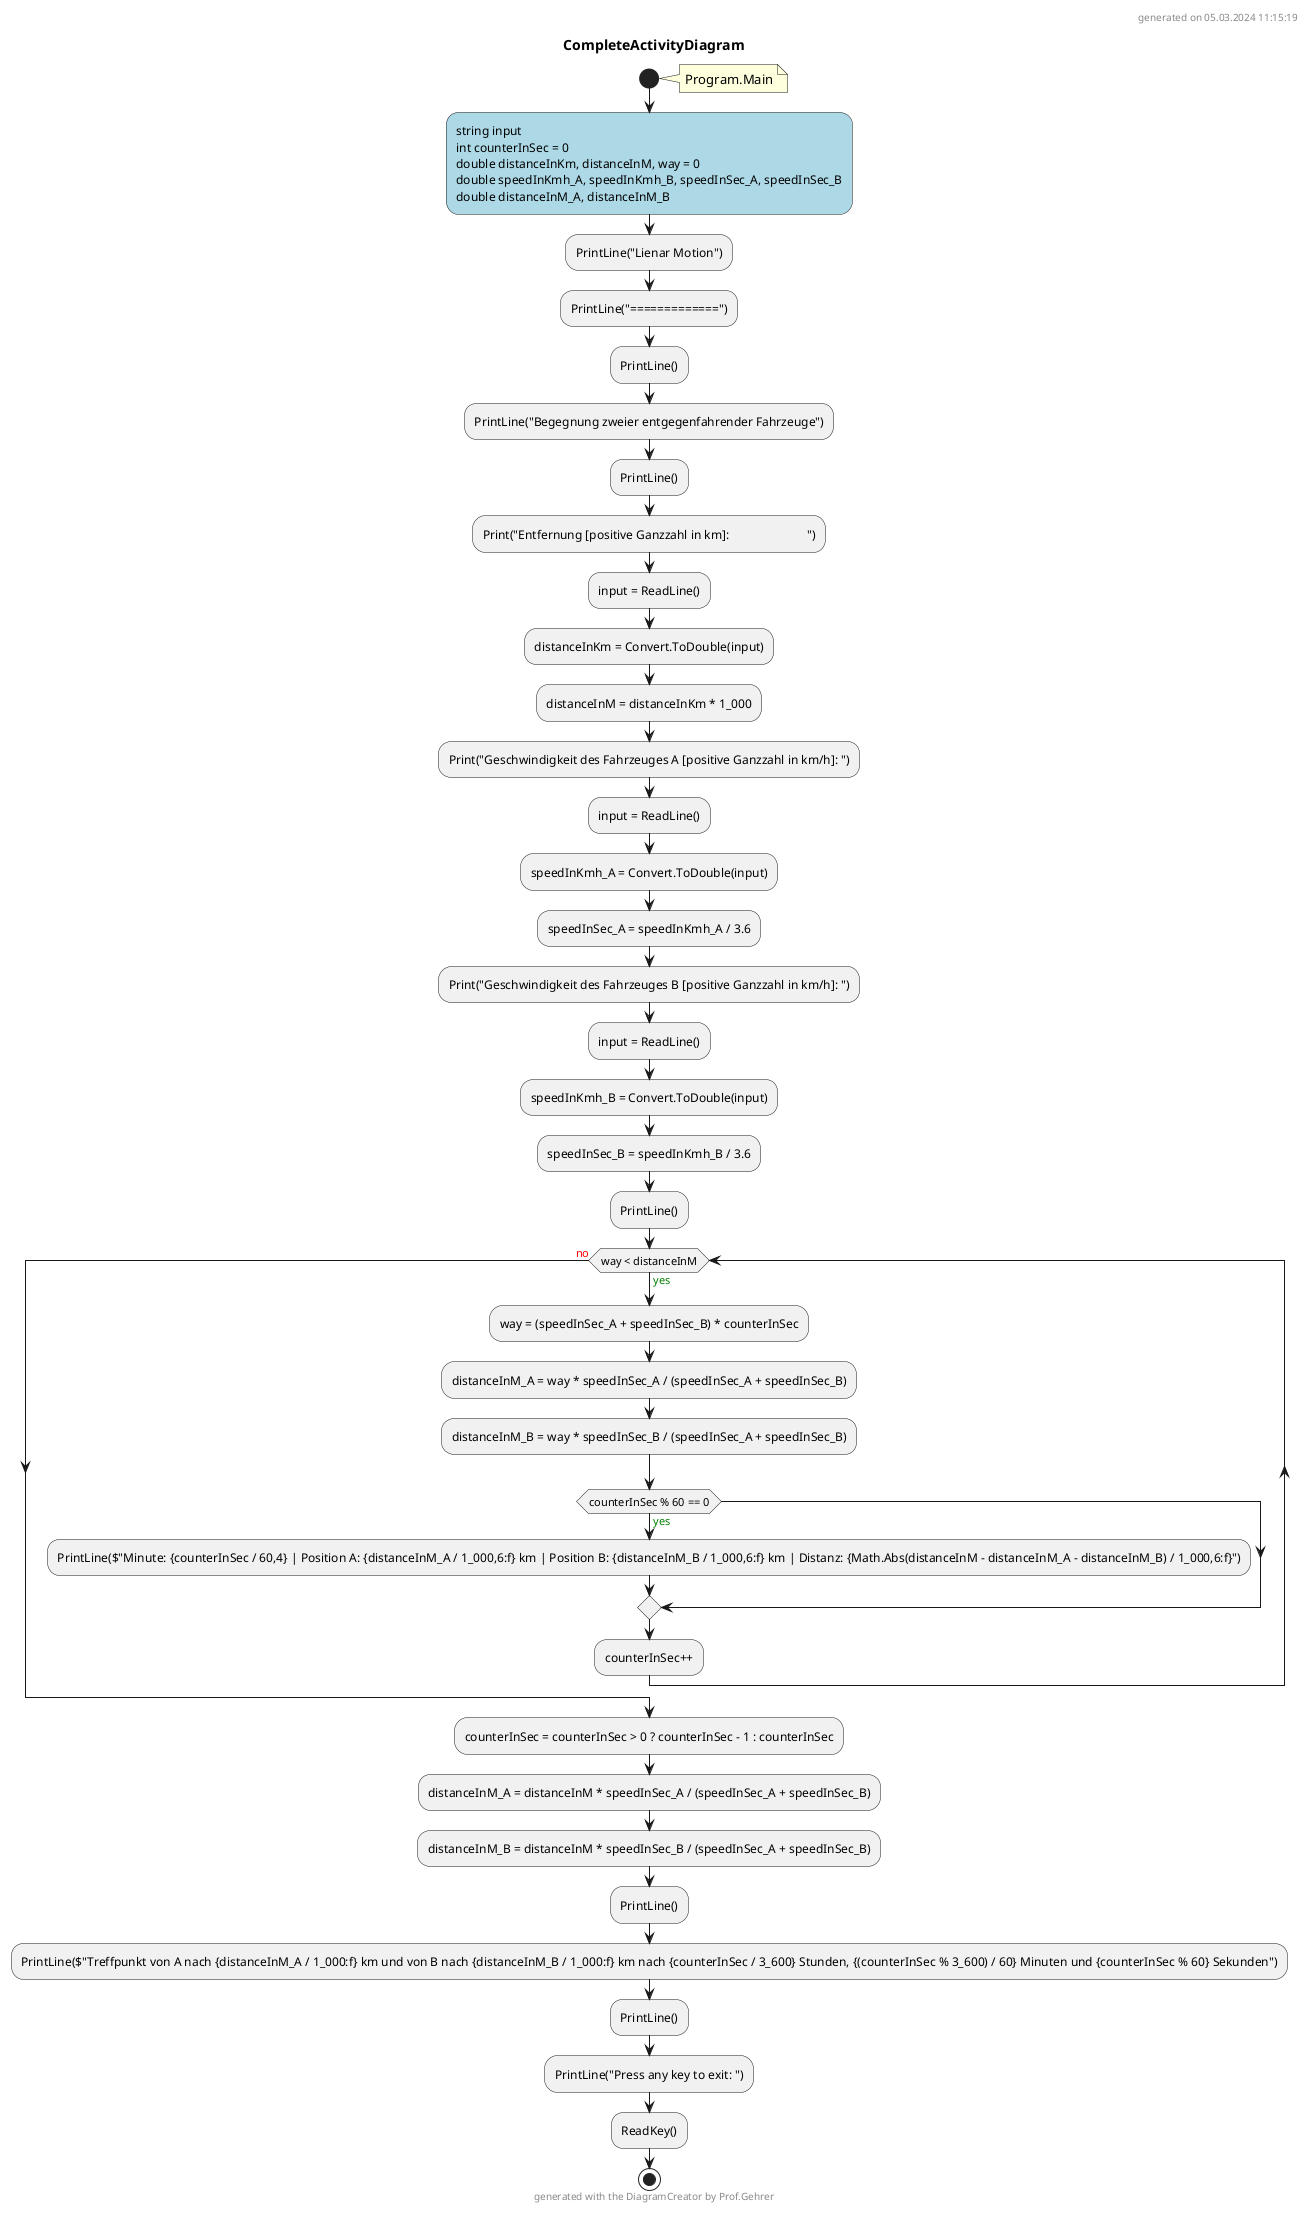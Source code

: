 @startuml CompleteActivityDiagram
header
generated on 05.03.2024 11:15:19
end header
title CompleteActivityDiagram
start
note right:  Program.Main
#LightBlue:string input
int counterInSec = 0
double distanceInKm, distanceInM, way = 0
double speedInKmh_A, speedInKmh_B, speedInSec_A, speedInSec_B
double distanceInM_A, distanceInM_B;
:PrintLine("Lienar Motion");
:PrintLine("=============");
:PrintLine();
:PrintLine("Begegnung zweier entgegenfahrender Fahrzeuge");
:PrintLine();
:Print("Entfernung [positive Ganzzahl in km]:                         ");
:input = ReadLine();
:distanceInKm = Convert.ToDouble(input);
:distanceInM = distanceInKm * 1_000;
:Print("Geschwindigkeit des Fahrzeuges A [positive Ganzzahl in km/h]: ");
:input = ReadLine();
:speedInKmh_A = Convert.ToDouble(input);
:speedInSec_A = speedInKmh_A / 3.6;
:Print("Geschwindigkeit des Fahrzeuges B [positive Ganzzahl in km/h]: ");
:input = ReadLine();
:speedInKmh_B = Convert.ToDouble(input);
:speedInSec_B = speedInKmh_B / 3.6;
:PrintLine();
while (way < distanceInM) is (<color:green>yes)
    :way = (speedInSec_A + speedInSec_B) * counterInSec;
    :distanceInM_A = way * speedInSec_A / (speedInSec_A + speedInSec_B);
    :distanceInM_B = way * speedInSec_B / (speedInSec_A + speedInSec_B);
    if (counterInSec % 60 == 0) then (<color:green>yes)
        :PrintLine($"Minute: {counterInSec / 60,4} | Position A: {distanceInM_A / 1_000,6:f} km | Position B: {distanceInM_B / 1_000,6:f} km | Distanz: {Math.Abs(distanceInM - distanceInM_A - distanceInM_B) / 1_000,6:f}");
    endif
    :counterInSec++;
endwhile (<color:red>no)
:counterInSec = counterInSec > 0 ? counterInSec - 1 : counterInSec;
:distanceInM_A = distanceInM * speedInSec_A / (speedInSec_A + speedInSec_B);
:distanceInM_B = distanceInM * speedInSec_B / (speedInSec_A + speedInSec_B);
:PrintLine();
:PrintLine($"Treffpunkt von A nach {distanceInM_A / 1_000:f} km und von B nach {distanceInM_B / 1_000:f} km nach {counterInSec / 3_600} Stunden, {(counterInSec % 3_600) / 60} Minuten und {counterInSec % 60} Sekunden");
:PrintLine();
:PrintLine("Press any key to exit: ");
:ReadKey();
footer
generated with the DiagramCreator by Prof.Gehrer
end footer
stop
footer
generated with the DiagramCreator by Prof.Gehrer
end footer
@enduml
